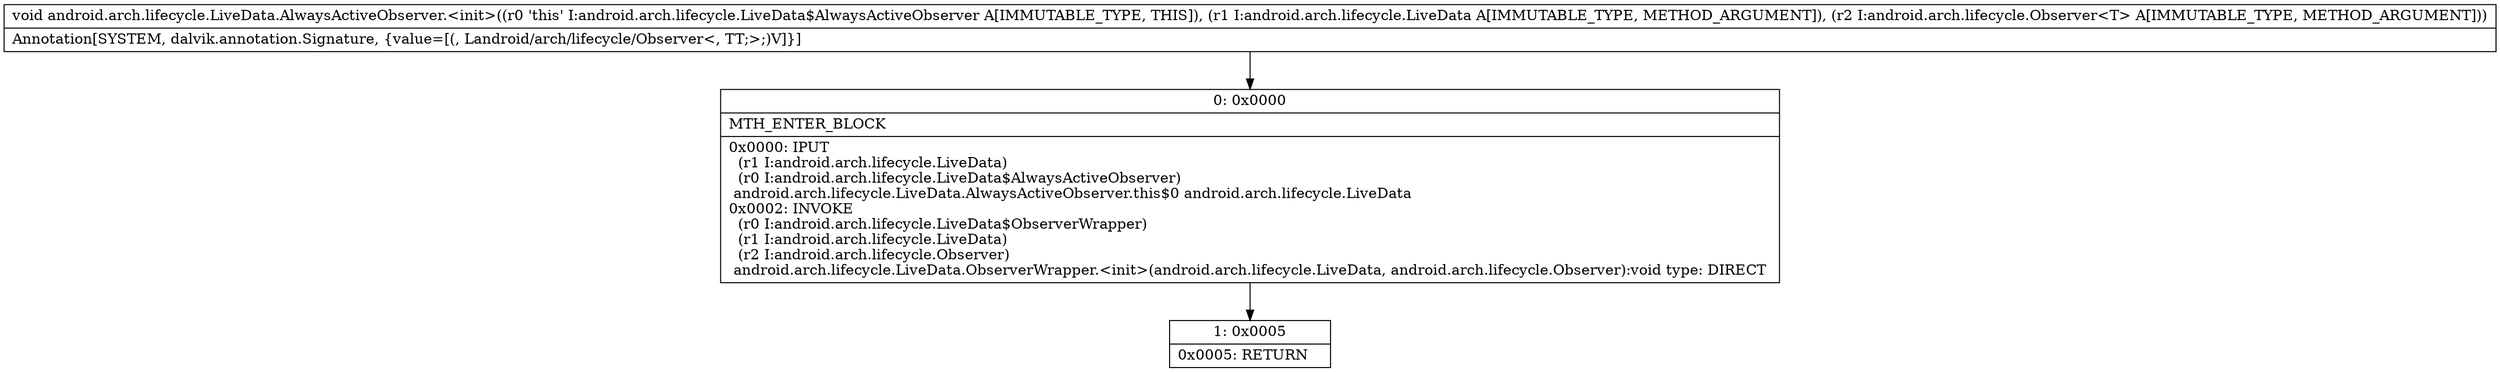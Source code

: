 digraph "CFG forandroid.arch.lifecycle.LiveData.AlwaysActiveObserver.\<init\>(Landroid\/arch\/lifecycle\/LiveData;Landroid\/arch\/lifecycle\/Observer;)V" {
Node_0 [shape=record,label="{0\:\ 0x0000|MTH_ENTER_BLOCK\l|0x0000: IPUT  \l  (r1 I:android.arch.lifecycle.LiveData)\l  (r0 I:android.arch.lifecycle.LiveData$AlwaysActiveObserver)\l android.arch.lifecycle.LiveData.AlwaysActiveObserver.this$0 android.arch.lifecycle.LiveData \l0x0002: INVOKE  \l  (r0 I:android.arch.lifecycle.LiveData$ObserverWrapper)\l  (r1 I:android.arch.lifecycle.LiveData)\l  (r2 I:android.arch.lifecycle.Observer)\l android.arch.lifecycle.LiveData.ObserverWrapper.\<init\>(android.arch.lifecycle.LiveData, android.arch.lifecycle.Observer):void type: DIRECT \l}"];
Node_1 [shape=record,label="{1\:\ 0x0005|0x0005: RETURN   \l}"];
MethodNode[shape=record,label="{void android.arch.lifecycle.LiveData.AlwaysActiveObserver.\<init\>((r0 'this' I:android.arch.lifecycle.LiveData$AlwaysActiveObserver A[IMMUTABLE_TYPE, THIS]), (r1 I:android.arch.lifecycle.LiveData A[IMMUTABLE_TYPE, METHOD_ARGUMENT]), (r2 I:android.arch.lifecycle.Observer\<T\> A[IMMUTABLE_TYPE, METHOD_ARGUMENT]))  | Annotation[SYSTEM, dalvik.annotation.Signature, \{value=[(, Landroid\/arch\/lifecycle\/Observer\<, TT;\>;)V]\}]\l}"];
MethodNode -> Node_0;
Node_0 -> Node_1;
}

